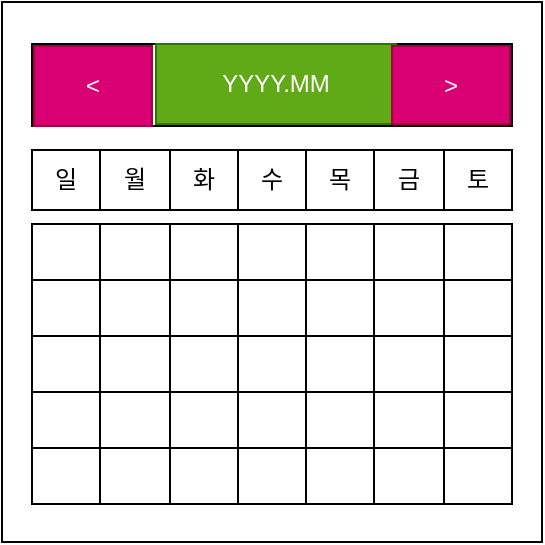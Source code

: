 <mxfile version="21.5.2" type="github">
  <diagram name="Page-1" id="eynT-EvjKgrMSZKjMD4t">
    <mxGraphModel dx="830" dy="536" grid="1" gridSize="10" guides="1" tooltips="1" connect="1" arrows="1" fold="1" page="1" pageScale="1" pageWidth="850" pageHeight="1100" math="0" shadow="0">
      <root>
        <mxCell id="0" />
        <mxCell id="1" parent="0" />
        <mxCell id="fT_Rod9edlIAwlrDyAdw-1" value="" style="whiteSpace=wrap;html=1;aspect=fixed;" vertex="1" parent="1">
          <mxGeometry x="85" y="99" width="270" height="270" as="geometry" />
        </mxCell>
        <mxCell id="fT_Rod9edlIAwlrDyAdw-3" value="" style="shape=table;startSize=0;container=1;collapsible=0;childLayout=tableLayout;" vertex="1" parent="1">
          <mxGeometry x="100" y="210" width="240" height="140" as="geometry" />
        </mxCell>
        <mxCell id="fT_Rod9edlIAwlrDyAdw-4" value="" style="shape=tableRow;horizontal=0;startSize=0;swimlaneHead=0;swimlaneBody=0;strokeColor=inherit;top=0;left=0;bottom=0;right=0;collapsible=0;dropTarget=0;fillColor=none;points=[[0,0.5],[1,0.5]];portConstraint=eastwest;" vertex="1" parent="fT_Rod9edlIAwlrDyAdw-3">
          <mxGeometry width="240" height="28" as="geometry" />
        </mxCell>
        <mxCell id="fT_Rod9edlIAwlrDyAdw-5" value="" style="shape=partialRectangle;html=1;whiteSpace=wrap;connectable=0;strokeColor=inherit;overflow=hidden;fillColor=none;top=0;left=0;bottom=0;right=0;pointerEvents=1;" vertex="1" parent="fT_Rod9edlIAwlrDyAdw-4">
          <mxGeometry width="34" height="28" as="geometry">
            <mxRectangle width="34" height="28" as="alternateBounds" />
          </mxGeometry>
        </mxCell>
        <mxCell id="fT_Rod9edlIAwlrDyAdw-6" value="" style="shape=partialRectangle;html=1;whiteSpace=wrap;connectable=0;strokeColor=inherit;overflow=hidden;fillColor=none;top=0;left=0;bottom=0;right=0;pointerEvents=1;" vertex="1" parent="fT_Rod9edlIAwlrDyAdw-4">
          <mxGeometry x="34" width="35" height="28" as="geometry">
            <mxRectangle width="35" height="28" as="alternateBounds" />
          </mxGeometry>
        </mxCell>
        <mxCell id="fT_Rod9edlIAwlrDyAdw-7" value="" style="shape=partialRectangle;html=1;whiteSpace=wrap;connectable=0;strokeColor=inherit;overflow=hidden;fillColor=none;top=0;left=0;bottom=0;right=0;pointerEvents=1;" vertex="1" parent="fT_Rod9edlIAwlrDyAdw-4">
          <mxGeometry x="69" width="34" height="28" as="geometry">
            <mxRectangle width="34" height="28" as="alternateBounds" />
          </mxGeometry>
        </mxCell>
        <mxCell id="fT_Rod9edlIAwlrDyAdw-8" value="" style="shape=partialRectangle;html=1;whiteSpace=wrap;connectable=0;strokeColor=inherit;overflow=hidden;fillColor=none;top=0;left=0;bottom=0;right=0;pointerEvents=1;" vertex="1" parent="fT_Rod9edlIAwlrDyAdw-4">
          <mxGeometry x="103" width="34" height="28" as="geometry">
            <mxRectangle width="34" height="28" as="alternateBounds" />
          </mxGeometry>
        </mxCell>
        <mxCell id="fT_Rod9edlIAwlrDyAdw-9" value="" style="shape=partialRectangle;html=1;whiteSpace=wrap;connectable=0;strokeColor=inherit;overflow=hidden;fillColor=none;top=0;left=0;bottom=0;right=0;pointerEvents=1;" vertex="1" parent="fT_Rod9edlIAwlrDyAdw-4">
          <mxGeometry x="137" width="34" height="28" as="geometry">
            <mxRectangle width="34" height="28" as="alternateBounds" />
          </mxGeometry>
        </mxCell>
        <mxCell id="fT_Rod9edlIAwlrDyAdw-10" value="" style="shape=partialRectangle;html=1;whiteSpace=wrap;connectable=0;strokeColor=inherit;overflow=hidden;fillColor=none;top=0;left=0;bottom=0;right=0;pointerEvents=1;" vertex="1" parent="fT_Rod9edlIAwlrDyAdw-4">
          <mxGeometry x="171" width="35" height="28" as="geometry">
            <mxRectangle width="35" height="28" as="alternateBounds" />
          </mxGeometry>
        </mxCell>
        <mxCell id="fT_Rod9edlIAwlrDyAdw-11" value="" style="shape=partialRectangle;html=1;whiteSpace=wrap;connectable=0;strokeColor=inherit;overflow=hidden;fillColor=none;top=0;left=0;bottom=0;right=0;pointerEvents=1;" vertex="1" parent="fT_Rod9edlIAwlrDyAdw-4">
          <mxGeometry x="206" width="34" height="28" as="geometry">
            <mxRectangle width="34" height="28" as="alternateBounds" />
          </mxGeometry>
        </mxCell>
        <mxCell id="fT_Rod9edlIAwlrDyAdw-12" value="" style="shape=tableRow;horizontal=0;startSize=0;swimlaneHead=0;swimlaneBody=0;strokeColor=inherit;top=0;left=0;bottom=0;right=0;collapsible=0;dropTarget=0;fillColor=none;points=[[0,0.5],[1,0.5]];portConstraint=eastwest;" vertex="1" parent="fT_Rod9edlIAwlrDyAdw-3">
          <mxGeometry y="28" width="240" height="28" as="geometry" />
        </mxCell>
        <mxCell id="fT_Rod9edlIAwlrDyAdw-13" value="" style="shape=partialRectangle;html=1;whiteSpace=wrap;connectable=0;strokeColor=inherit;overflow=hidden;fillColor=none;top=0;left=0;bottom=0;right=0;pointerEvents=1;" vertex="1" parent="fT_Rod9edlIAwlrDyAdw-12">
          <mxGeometry width="34" height="28" as="geometry">
            <mxRectangle width="34" height="28" as="alternateBounds" />
          </mxGeometry>
        </mxCell>
        <mxCell id="fT_Rod9edlIAwlrDyAdw-14" value="" style="shape=partialRectangle;html=1;whiteSpace=wrap;connectable=0;strokeColor=inherit;overflow=hidden;fillColor=none;top=0;left=0;bottom=0;right=0;pointerEvents=1;" vertex="1" parent="fT_Rod9edlIAwlrDyAdw-12">
          <mxGeometry x="34" width="35" height="28" as="geometry">
            <mxRectangle width="35" height="28" as="alternateBounds" />
          </mxGeometry>
        </mxCell>
        <mxCell id="fT_Rod9edlIAwlrDyAdw-15" value="" style="shape=partialRectangle;html=1;whiteSpace=wrap;connectable=0;strokeColor=inherit;overflow=hidden;fillColor=none;top=0;left=0;bottom=0;right=0;pointerEvents=1;" vertex="1" parent="fT_Rod9edlIAwlrDyAdw-12">
          <mxGeometry x="69" width="34" height="28" as="geometry">
            <mxRectangle width="34" height="28" as="alternateBounds" />
          </mxGeometry>
        </mxCell>
        <mxCell id="fT_Rod9edlIAwlrDyAdw-16" value="" style="shape=partialRectangle;html=1;whiteSpace=wrap;connectable=0;strokeColor=inherit;overflow=hidden;fillColor=none;top=0;left=0;bottom=0;right=0;pointerEvents=1;" vertex="1" parent="fT_Rod9edlIAwlrDyAdw-12">
          <mxGeometry x="103" width="34" height="28" as="geometry">
            <mxRectangle width="34" height="28" as="alternateBounds" />
          </mxGeometry>
        </mxCell>
        <mxCell id="fT_Rod9edlIAwlrDyAdw-17" value="" style="shape=partialRectangle;html=1;whiteSpace=wrap;connectable=0;strokeColor=inherit;overflow=hidden;fillColor=none;top=0;left=0;bottom=0;right=0;pointerEvents=1;" vertex="1" parent="fT_Rod9edlIAwlrDyAdw-12">
          <mxGeometry x="137" width="34" height="28" as="geometry">
            <mxRectangle width="34" height="28" as="alternateBounds" />
          </mxGeometry>
        </mxCell>
        <mxCell id="fT_Rod9edlIAwlrDyAdw-18" value="" style="shape=partialRectangle;html=1;whiteSpace=wrap;connectable=0;strokeColor=inherit;overflow=hidden;fillColor=none;top=0;left=0;bottom=0;right=0;pointerEvents=1;" vertex="1" parent="fT_Rod9edlIAwlrDyAdw-12">
          <mxGeometry x="171" width="35" height="28" as="geometry">
            <mxRectangle width="35" height="28" as="alternateBounds" />
          </mxGeometry>
        </mxCell>
        <mxCell id="fT_Rod9edlIAwlrDyAdw-19" value="" style="shape=partialRectangle;html=1;whiteSpace=wrap;connectable=0;strokeColor=inherit;overflow=hidden;fillColor=none;top=0;left=0;bottom=0;right=0;pointerEvents=1;" vertex="1" parent="fT_Rod9edlIAwlrDyAdw-12">
          <mxGeometry x="206" width="34" height="28" as="geometry">
            <mxRectangle width="34" height="28" as="alternateBounds" />
          </mxGeometry>
        </mxCell>
        <mxCell id="fT_Rod9edlIAwlrDyAdw-20" value="" style="shape=tableRow;horizontal=0;startSize=0;swimlaneHead=0;swimlaneBody=0;strokeColor=inherit;top=0;left=0;bottom=0;right=0;collapsible=0;dropTarget=0;fillColor=none;points=[[0,0.5],[1,0.5]];portConstraint=eastwest;" vertex="1" parent="fT_Rod9edlIAwlrDyAdw-3">
          <mxGeometry y="56" width="240" height="28" as="geometry" />
        </mxCell>
        <mxCell id="fT_Rod9edlIAwlrDyAdw-21" value="" style="shape=partialRectangle;html=1;whiteSpace=wrap;connectable=0;strokeColor=inherit;overflow=hidden;fillColor=none;top=0;left=0;bottom=0;right=0;pointerEvents=1;" vertex="1" parent="fT_Rod9edlIAwlrDyAdw-20">
          <mxGeometry width="34" height="28" as="geometry">
            <mxRectangle width="34" height="28" as="alternateBounds" />
          </mxGeometry>
        </mxCell>
        <mxCell id="fT_Rod9edlIAwlrDyAdw-22" value="" style="shape=partialRectangle;html=1;whiteSpace=wrap;connectable=0;strokeColor=inherit;overflow=hidden;fillColor=none;top=0;left=0;bottom=0;right=0;pointerEvents=1;" vertex="1" parent="fT_Rod9edlIAwlrDyAdw-20">
          <mxGeometry x="34" width="35" height="28" as="geometry">
            <mxRectangle width="35" height="28" as="alternateBounds" />
          </mxGeometry>
        </mxCell>
        <mxCell id="fT_Rod9edlIAwlrDyAdw-23" value="" style="shape=partialRectangle;html=1;whiteSpace=wrap;connectable=0;strokeColor=inherit;overflow=hidden;fillColor=none;top=0;left=0;bottom=0;right=0;pointerEvents=1;" vertex="1" parent="fT_Rod9edlIAwlrDyAdw-20">
          <mxGeometry x="69" width="34" height="28" as="geometry">
            <mxRectangle width="34" height="28" as="alternateBounds" />
          </mxGeometry>
        </mxCell>
        <mxCell id="fT_Rod9edlIAwlrDyAdw-24" value="" style="shape=partialRectangle;html=1;whiteSpace=wrap;connectable=0;strokeColor=inherit;overflow=hidden;fillColor=none;top=0;left=0;bottom=0;right=0;pointerEvents=1;" vertex="1" parent="fT_Rod9edlIAwlrDyAdw-20">
          <mxGeometry x="103" width="34" height="28" as="geometry">
            <mxRectangle width="34" height="28" as="alternateBounds" />
          </mxGeometry>
        </mxCell>
        <mxCell id="fT_Rod9edlIAwlrDyAdw-25" value="" style="shape=partialRectangle;html=1;whiteSpace=wrap;connectable=0;strokeColor=inherit;overflow=hidden;fillColor=none;top=0;left=0;bottom=0;right=0;pointerEvents=1;" vertex="1" parent="fT_Rod9edlIAwlrDyAdw-20">
          <mxGeometry x="137" width="34" height="28" as="geometry">
            <mxRectangle width="34" height="28" as="alternateBounds" />
          </mxGeometry>
        </mxCell>
        <mxCell id="fT_Rod9edlIAwlrDyAdw-26" value="" style="shape=partialRectangle;html=1;whiteSpace=wrap;connectable=0;strokeColor=inherit;overflow=hidden;fillColor=none;top=0;left=0;bottom=0;right=0;pointerEvents=1;" vertex="1" parent="fT_Rod9edlIAwlrDyAdw-20">
          <mxGeometry x="171" width="35" height="28" as="geometry">
            <mxRectangle width="35" height="28" as="alternateBounds" />
          </mxGeometry>
        </mxCell>
        <mxCell id="fT_Rod9edlIAwlrDyAdw-27" value="" style="shape=partialRectangle;html=1;whiteSpace=wrap;connectable=0;strokeColor=inherit;overflow=hidden;fillColor=none;top=0;left=0;bottom=0;right=0;pointerEvents=1;" vertex="1" parent="fT_Rod9edlIAwlrDyAdw-20">
          <mxGeometry x="206" width="34" height="28" as="geometry">
            <mxRectangle width="34" height="28" as="alternateBounds" />
          </mxGeometry>
        </mxCell>
        <mxCell id="fT_Rod9edlIAwlrDyAdw-28" value="" style="shape=tableRow;horizontal=0;startSize=0;swimlaneHead=0;swimlaneBody=0;strokeColor=inherit;top=0;left=0;bottom=0;right=0;collapsible=0;dropTarget=0;fillColor=none;points=[[0,0.5],[1,0.5]];portConstraint=eastwest;" vertex="1" parent="fT_Rod9edlIAwlrDyAdw-3">
          <mxGeometry y="84" width="240" height="28" as="geometry" />
        </mxCell>
        <mxCell id="fT_Rod9edlIAwlrDyAdw-29" value="" style="shape=partialRectangle;html=1;whiteSpace=wrap;connectable=0;strokeColor=inherit;overflow=hidden;fillColor=none;top=0;left=0;bottom=0;right=0;pointerEvents=1;" vertex="1" parent="fT_Rod9edlIAwlrDyAdw-28">
          <mxGeometry width="34" height="28" as="geometry">
            <mxRectangle width="34" height="28" as="alternateBounds" />
          </mxGeometry>
        </mxCell>
        <mxCell id="fT_Rod9edlIAwlrDyAdw-30" value="" style="shape=partialRectangle;html=1;whiteSpace=wrap;connectable=0;strokeColor=inherit;overflow=hidden;fillColor=none;top=0;left=0;bottom=0;right=0;pointerEvents=1;" vertex="1" parent="fT_Rod9edlIAwlrDyAdw-28">
          <mxGeometry x="34" width="35" height="28" as="geometry">
            <mxRectangle width="35" height="28" as="alternateBounds" />
          </mxGeometry>
        </mxCell>
        <mxCell id="fT_Rod9edlIAwlrDyAdw-31" value="" style="shape=partialRectangle;html=1;whiteSpace=wrap;connectable=0;strokeColor=inherit;overflow=hidden;fillColor=none;top=0;left=0;bottom=0;right=0;pointerEvents=1;" vertex="1" parent="fT_Rod9edlIAwlrDyAdw-28">
          <mxGeometry x="69" width="34" height="28" as="geometry">
            <mxRectangle width="34" height="28" as="alternateBounds" />
          </mxGeometry>
        </mxCell>
        <mxCell id="fT_Rod9edlIAwlrDyAdw-32" value="" style="shape=partialRectangle;html=1;whiteSpace=wrap;connectable=0;strokeColor=inherit;overflow=hidden;fillColor=none;top=0;left=0;bottom=0;right=0;pointerEvents=1;" vertex="1" parent="fT_Rod9edlIAwlrDyAdw-28">
          <mxGeometry x="103" width="34" height="28" as="geometry">
            <mxRectangle width="34" height="28" as="alternateBounds" />
          </mxGeometry>
        </mxCell>
        <mxCell id="fT_Rod9edlIAwlrDyAdw-33" value="" style="shape=partialRectangle;html=1;whiteSpace=wrap;connectable=0;strokeColor=inherit;overflow=hidden;fillColor=none;top=0;left=0;bottom=0;right=0;pointerEvents=1;" vertex="1" parent="fT_Rod9edlIAwlrDyAdw-28">
          <mxGeometry x="137" width="34" height="28" as="geometry">
            <mxRectangle width="34" height="28" as="alternateBounds" />
          </mxGeometry>
        </mxCell>
        <mxCell id="fT_Rod9edlIAwlrDyAdw-34" value="" style="shape=partialRectangle;html=1;whiteSpace=wrap;connectable=0;strokeColor=inherit;overflow=hidden;fillColor=none;top=0;left=0;bottom=0;right=0;pointerEvents=1;" vertex="1" parent="fT_Rod9edlIAwlrDyAdw-28">
          <mxGeometry x="171" width="35" height="28" as="geometry">
            <mxRectangle width="35" height="28" as="alternateBounds" />
          </mxGeometry>
        </mxCell>
        <mxCell id="fT_Rod9edlIAwlrDyAdw-35" value="" style="shape=partialRectangle;html=1;whiteSpace=wrap;connectable=0;strokeColor=inherit;overflow=hidden;fillColor=none;top=0;left=0;bottom=0;right=0;pointerEvents=1;" vertex="1" parent="fT_Rod9edlIAwlrDyAdw-28">
          <mxGeometry x="206" width="34" height="28" as="geometry">
            <mxRectangle width="34" height="28" as="alternateBounds" />
          </mxGeometry>
        </mxCell>
        <mxCell id="fT_Rod9edlIAwlrDyAdw-36" value="" style="shape=tableRow;horizontal=0;startSize=0;swimlaneHead=0;swimlaneBody=0;strokeColor=inherit;top=0;left=0;bottom=0;right=0;collapsible=0;dropTarget=0;fillColor=none;points=[[0,0.5],[1,0.5]];portConstraint=eastwest;" vertex="1" parent="fT_Rod9edlIAwlrDyAdw-3">
          <mxGeometry y="112" width="240" height="28" as="geometry" />
        </mxCell>
        <mxCell id="fT_Rod9edlIAwlrDyAdw-37" value="" style="shape=partialRectangle;html=1;whiteSpace=wrap;connectable=0;strokeColor=inherit;overflow=hidden;fillColor=none;top=0;left=0;bottom=0;right=0;pointerEvents=1;" vertex="1" parent="fT_Rod9edlIAwlrDyAdw-36">
          <mxGeometry width="34" height="28" as="geometry">
            <mxRectangle width="34" height="28" as="alternateBounds" />
          </mxGeometry>
        </mxCell>
        <mxCell id="fT_Rod9edlIAwlrDyAdw-38" value="" style="shape=partialRectangle;html=1;whiteSpace=wrap;connectable=0;strokeColor=inherit;overflow=hidden;fillColor=none;top=0;left=0;bottom=0;right=0;pointerEvents=1;" vertex="1" parent="fT_Rod9edlIAwlrDyAdw-36">
          <mxGeometry x="34" width="35" height="28" as="geometry">
            <mxRectangle width="35" height="28" as="alternateBounds" />
          </mxGeometry>
        </mxCell>
        <mxCell id="fT_Rod9edlIAwlrDyAdw-39" value="" style="shape=partialRectangle;html=1;whiteSpace=wrap;connectable=0;strokeColor=inherit;overflow=hidden;fillColor=none;top=0;left=0;bottom=0;right=0;pointerEvents=1;" vertex="1" parent="fT_Rod9edlIAwlrDyAdw-36">
          <mxGeometry x="69" width="34" height="28" as="geometry">
            <mxRectangle width="34" height="28" as="alternateBounds" />
          </mxGeometry>
        </mxCell>
        <mxCell id="fT_Rod9edlIAwlrDyAdw-40" value="" style="shape=partialRectangle;html=1;whiteSpace=wrap;connectable=0;strokeColor=inherit;overflow=hidden;fillColor=none;top=0;left=0;bottom=0;right=0;pointerEvents=1;" vertex="1" parent="fT_Rod9edlIAwlrDyAdw-36">
          <mxGeometry x="103" width="34" height="28" as="geometry">
            <mxRectangle width="34" height="28" as="alternateBounds" />
          </mxGeometry>
        </mxCell>
        <mxCell id="fT_Rod9edlIAwlrDyAdw-41" value="" style="shape=partialRectangle;html=1;whiteSpace=wrap;connectable=0;strokeColor=inherit;overflow=hidden;fillColor=none;top=0;left=0;bottom=0;right=0;pointerEvents=1;" vertex="1" parent="fT_Rod9edlIAwlrDyAdw-36">
          <mxGeometry x="137" width="34" height="28" as="geometry">
            <mxRectangle width="34" height="28" as="alternateBounds" />
          </mxGeometry>
        </mxCell>
        <mxCell id="fT_Rod9edlIAwlrDyAdw-42" value="" style="shape=partialRectangle;html=1;whiteSpace=wrap;connectable=0;strokeColor=inherit;overflow=hidden;fillColor=none;top=0;left=0;bottom=0;right=0;pointerEvents=1;" vertex="1" parent="fT_Rod9edlIAwlrDyAdw-36">
          <mxGeometry x="171" width="35" height="28" as="geometry">
            <mxRectangle width="35" height="28" as="alternateBounds" />
          </mxGeometry>
        </mxCell>
        <mxCell id="fT_Rod9edlIAwlrDyAdw-43" value="" style="shape=partialRectangle;html=1;whiteSpace=wrap;connectable=0;strokeColor=inherit;overflow=hidden;fillColor=none;top=0;left=0;bottom=0;right=0;pointerEvents=1;" vertex="1" parent="fT_Rod9edlIAwlrDyAdw-36">
          <mxGeometry x="206" width="34" height="28" as="geometry">
            <mxRectangle width="34" height="28" as="alternateBounds" />
          </mxGeometry>
        </mxCell>
        <mxCell id="fT_Rod9edlIAwlrDyAdw-44" value="" style="shape=table;startSize=0;container=1;collapsible=0;childLayout=tableLayout;" vertex="1" parent="1">
          <mxGeometry x="100" y="173" width="240" height="30" as="geometry" />
        </mxCell>
        <mxCell id="fT_Rod9edlIAwlrDyAdw-45" value="" style="shape=tableRow;horizontal=0;startSize=0;swimlaneHead=0;swimlaneBody=0;strokeColor=inherit;top=0;left=0;bottom=0;right=0;collapsible=0;dropTarget=0;fillColor=none;points=[[0,0.5],[1,0.5]];portConstraint=eastwest;" vertex="1" parent="fT_Rod9edlIAwlrDyAdw-44">
          <mxGeometry width="240" height="30" as="geometry" />
        </mxCell>
        <mxCell id="fT_Rod9edlIAwlrDyAdw-46" value="일" style="shape=partialRectangle;html=1;whiteSpace=wrap;connectable=0;strokeColor=inherit;overflow=hidden;fillColor=none;top=0;left=0;bottom=0;right=0;pointerEvents=1;" vertex="1" parent="fT_Rod9edlIAwlrDyAdw-45">
          <mxGeometry width="34" height="30" as="geometry">
            <mxRectangle width="34" height="30" as="alternateBounds" />
          </mxGeometry>
        </mxCell>
        <mxCell id="fT_Rod9edlIAwlrDyAdw-47" value="월" style="shape=partialRectangle;html=1;whiteSpace=wrap;connectable=0;strokeColor=inherit;overflow=hidden;fillColor=none;top=0;left=0;bottom=0;right=0;pointerEvents=1;" vertex="1" parent="fT_Rod9edlIAwlrDyAdw-45">
          <mxGeometry x="34" width="35" height="30" as="geometry">
            <mxRectangle width="35" height="30" as="alternateBounds" />
          </mxGeometry>
        </mxCell>
        <mxCell id="fT_Rod9edlIAwlrDyAdw-48" value="화" style="shape=partialRectangle;html=1;whiteSpace=wrap;connectable=0;strokeColor=inherit;overflow=hidden;fillColor=none;top=0;left=0;bottom=0;right=0;pointerEvents=1;" vertex="1" parent="fT_Rod9edlIAwlrDyAdw-45">
          <mxGeometry x="69" width="34" height="30" as="geometry">
            <mxRectangle width="34" height="30" as="alternateBounds" />
          </mxGeometry>
        </mxCell>
        <mxCell id="fT_Rod9edlIAwlrDyAdw-49" value="수" style="shape=partialRectangle;html=1;whiteSpace=wrap;connectable=0;strokeColor=inherit;overflow=hidden;fillColor=none;top=0;left=0;bottom=0;right=0;pointerEvents=1;" vertex="1" parent="fT_Rod9edlIAwlrDyAdw-45">
          <mxGeometry x="103" width="34" height="30" as="geometry">
            <mxRectangle width="34" height="30" as="alternateBounds" />
          </mxGeometry>
        </mxCell>
        <mxCell id="fT_Rod9edlIAwlrDyAdw-50" value="목" style="shape=partialRectangle;html=1;whiteSpace=wrap;connectable=0;strokeColor=inherit;overflow=hidden;fillColor=none;top=0;left=0;bottom=0;right=0;pointerEvents=1;" vertex="1" parent="fT_Rod9edlIAwlrDyAdw-45">
          <mxGeometry x="137" width="34" height="30" as="geometry">
            <mxRectangle width="34" height="30" as="alternateBounds" />
          </mxGeometry>
        </mxCell>
        <mxCell id="fT_Rod9edlIAwlrDyAdw-51" value="금" style="shape=partialRectangle;html=1;whiteSpace=wrap;connectable=0;strokeColor=inherit;overflow=hidden;fillColor=none;top=0;left=0;bottom=0;right=0;pointerEvents=1;" vertex="1" parent="fT_Rod9edlIAwlrDyAdw-45">
          <mxGeometry x="171" width="35" height="30" as="geometry">
            <mxRectangle width="35" height="30" as="alternateBounds" />
          </mxGeometry>
        </mxCell>
        <mxCell id="fT_Rod9edlIAwlrDyAdw-52" value="토" style="shape=partialRectangle;html=1;whiteSpace=wrap;connectable=0;strokeColor=inherit;overflow=hidden;fillColor=none;top=0;left=0;bottom=0;right=0;pointerEvents=1;" vertex="1" parent="fT_Rod9edlIAwlrDyAdw-45">
          <mxGeometry x="206" width="34" height="30" as="geometry">
            <mxRectangle width="34" height="30" as="alternateBounds" />
          </mxGeometry>
        </mxCell>
        <mxCell id="fT_Rod9edlIAwlrDyAdw-53" value="" style="rounded=0;whiteSpace=wrap;html=1;" vertex="1" parent="1">
          <mxGeometry x="100" y="120" width="240" height="41" as="geometry" />
        </mxCell>
        <mxCell id="fT_Rod9edlIAwlrDyAdw-54" value="YYYY.MM" style="rounded=0;whiteSpace=wrap;html=1;fillColor=#60a917;fontColor=#ffffff;strokeColor=#2D7600;" vertex="1" parent="1">
          <mxGeometry x="162" y="120" width="120" height="40" as="geometry" />
        </mxCell>
        <mxCell id="fT_Rod9edlIAwlrDyAdw-55" value="&amp;gt;" style="rounded=0;whiteSpace=wrap;html=1;fillColor=#d80073;fontColor=#ffffff;strokeColor=#A50040;" vertex="1" parent="1">
          <mxGeometry x="280" y="121" width="59" height="39" as="geometry" />
        </mxCell>
        <mxCell id="fT_Rod9edlIAwlrDyAdw-56" value="&amp;lt;" style="rounded=0;whiteSpace=wrap;html=1;fillColor=#d80073;fontColor=#ffffff;strokeColor=#A50040;" vertex="1" parent="1">
          <mxGeometry x="101" y="121" width="59" height="40" as="geometry" />
        </mxCell>
      </root>
    </mxGraphModel>
  </diagram>
</mxfile>
